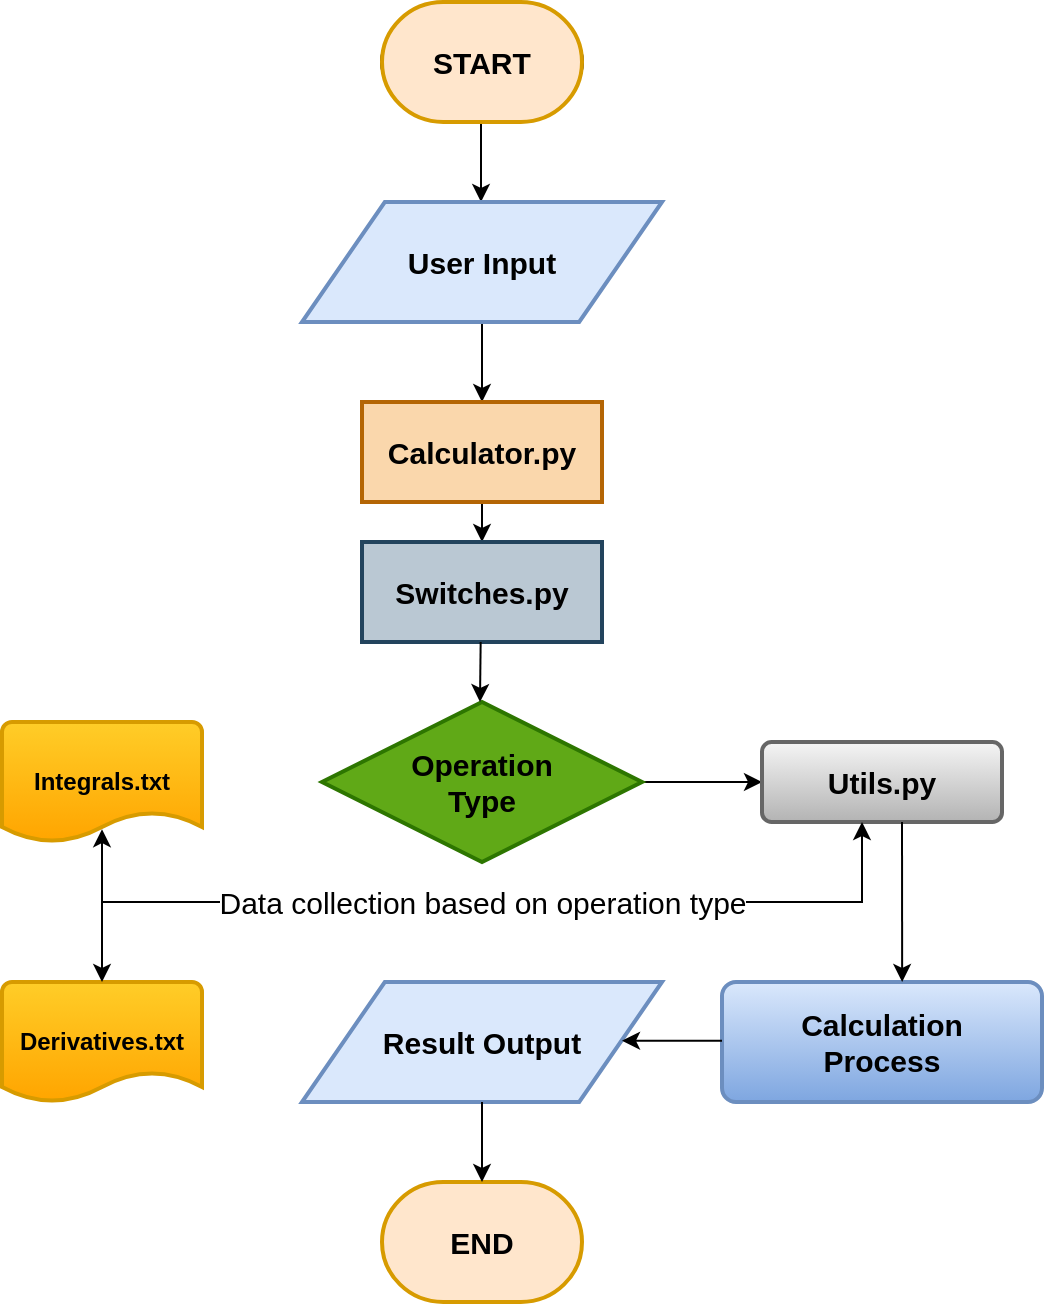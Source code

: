 <mxfile version="28.1.2">
  <diagram name="Page-1" id="4OSnemcIkyKNxGIR9qEr">
    <mxGraphModel dx="1155" dy="773" grid="1" gridSize="10" guides="1" tooltips="1" connect="1" arrows="1" fold="1" page="1" pageScale="1" pageWidth="1100" pageHeight="850" math="0" shadow="0">
      <root>
        <mxCell id="0" />
        <mxCell id="1" parent="0" />
        <mxCell id="BMpT98P122_ArVM2P9le-6" value="START" style="strokeWidth=2;html=1;shape=mxgraph.flowchart.start_1;whiteSpace=wrap;" vertex="1" parent="1">
          <mxGeometry x="410" y="50" width="100" height="60" as="geometry" />
        </mxCell>
        <mxCell id="BMpT98P122_ArVM2P9le-7" value="" style="endArrow=classic;html=1;rounded=0;fontColor=#000000;labelBackgroundColor=#FFFFFF;" edge="1" parent="1">
          <mxGeometry width="50" height="50" relative="1" as="geometry">
            <mxPoint x="459.5" y="110" as="sourcePoint" />
            <mxPoint x="459.5" y="150" as="targetPoint" />
          </mxGeometry>
        </mxCell>
        <mxCell id="BMpT98P122_ArVM2P9le-14" value="" style="edgeStyle=orthogonalEdgeStyle;rounded=0;orthogonalLoop=1;jettySize=auto;html=1;fontColor=#000000;" edge="1" parent="1" source="BMpT98P122_ArVM2P9le-8" target="BMpT98P122_ArVM2P9le-13">
          <mxGeometry relative="1" as="geometry" />
        </mxCell>
        <mxCell id="BMpT98P122_ArVM2P9le-8" value="User Input" style="shape=parallelogram;html=1;strokeWidth=2;perimeter=parallelogramPerimeter;whiteSpace=wrap;rounded=1;arcSize=0;size=0.23;fontStyle=1;fontSize=15;fillColor=#dae8fc;strokeColor=#6c8ebf;fontColor=#000000;" vertex="1" parent="1">
          <mxGeometry x="370" y="150" width="180" height="60" as="geometry" />
        </mxCell>
        <mxCell id="BMpT98P122_ArVM2P9le-16" value="" style="edgeStyle=orthogonalEdgeStyle;rounded=0;orthogonalLoop=1;jettySize=auto;html=1;fontColor=#000000;" edge="1" parent="1" source="BMpT98P122_ArVM2P9le-13" target="BMpT98P122_ArVM2P9le-15">
          <mxGeometry relative="1" as="geometry" />
        </mxCell>
        <mxCell id="BMpT98P122_ArVM2P9le-13" value="Calculator.py" style="whiteSpace=wrap;html=1;strokeWidth=2;rounded=1;arcSize=0;fontStyle=1;fontSize=15;fillColor=#fad7ac;strokeColor=#b46504;fontColor=#000000;" vertex="1" parent="1">
          <mxGeometry x="400" y="250" width="120" height="50" as="geometry" />
        </mxCell>
        <mxCell id="BMpT98P122_ArVM2P9le-15" value="Switches.py" style="whiteSpace=wrap;html=1;strokeWidth=2;rounded=1;arcSize=0;fontStyle=1;fontSize=15;fillColor=#bac8d3;strokeColor=#23445d;fontColor=#000000;" vertex="1" parent="1">
          <mxGeometry x="400" y="320" width="120" height="50" as="geometry" />
        </mxCell>
        <mxCell id="BMpT98P122_ArVM2P9le-20" value="" style="edgeStyle=orthogonalEdgeStyle;rounded=0;orthogonalLoop=1;jettySize=auto;html=1;fontColor=#000000;" edge="1" parent="1" source="BMpT98P122_ArVM2P9le-17" target="BMpT98P122_ArVM2P9le-19">
          <mxGeometry relative="1" as="geometry" />
        </mxCell>
        <mxCell id="BMpT98P122_ArVM2P9le-17" value="Operation&lt;div&gt;Type&lt;/div&gt;" style="rhombus;whiteSpace=wrap;html=1;strokeWidth=2;rounded=1;arcSize=0;fontStyle=1;fontSize=15;fillColor=#60a917;fontColor=#000000;strokeColor=#2D7600;" vertex="1" parent="1">
          <mxGeometry x="380" y="400" width="160" height="80" as="geometry" />
        </mxCell>
        <mxCell id="BMpT98P122_ArVM2P9le-19" value="Utils.py" style="whiteSpace=wrap;html=1;strokeWidth=2;rounded=1;arcSize=12;fontStyle=1;fontSize=15;fillColor=#f5f5f5;gradientColor=#b3b3b3;strokeColor=#666666;fontColor=#000000;" vertex="1" parent="1">
          <mxGeometry x="600" y="420" width="120" height="40" as="geometry" />
        </mxCell>
        <mxCell id="BMpT98P122_ArVM2P9le-31" value="START" style="strokeWidth=2;html=1;shape=mxgraph.flowchart.terminator;whiteSpace=wrap;fillStyle=solid;fontStyle=1;fontSize=15;fillColor=#ffe6cc;strokeColor=#d79b00;fontColor=#000000;" vertex="1" parent="1">
          <mxGeometry x="410" y="50" width="100" height="60" as="geometry" />
        </mxCell>
        <mxCell id="BMpT98P122_ArVM2P9le-32" value="END" style="strokeWidth=2;html=1;shape=mxgraph.flowchart.terminator;whiteSpace=wrap;fontStyle=1;fontSize=15;fillColor=#ffe6cc;strokeColor=#d79b00;fontColor=#000000;" vertex="1" parent="1">
          <mxGeometry x="410" y="640" width="100" height="60" as="geometry" />
        </mxCell>
        <mxCell id="BMpT98P122_ArVM2P9le-34" value="Integrals.txt" style="strokeWidth=2;html=1;shape=mxgraph.flowchart.document2;whiteSpace=wrap;size=0.25;fontStyle=1;fontSize=12;fillColor=#ffcd28;strokeColor=#d79b00;gradientColor=#ffa500;fontColor=#000000;" vertex="1" parent="1">
          <mxGeometry x="220" y="410" width="100" height="60" as="geometry" />
        </mxCell>
        <mxCell id="BMpT98P122_ArVM2P9le-35" value="Derivatives.txt" style="strokeWidth=2;html=1;shape=mxgraph.flowchart.document2;whiteSpace=wrap;size=0.25;fontStyle=1;fontSize=12;fillColor=#ffcd28;gradientColor=#ffa500;strokeColor=#d79b00;fontColor=#000000;" vertex="1" parent="1">
          <mxGeometry x="220" y="540" width="100" height="60" as="geometry" />
        </mxCell>
        <mxCell id="BMpT98P122_ArVM2P9le-43" value="Calculation&lt;div&gt;Process&lt;/div&gt;" style="rounded=1;whiteSpace=wrap;html=1;absoluteArcSize=1;arcSize=14;strokeWidth=2;fillColor=#dae8fc;strokeColor=#6c8ebf;gradientColor=#7ea6e0;fontColor=#000000;fontSize=15;fontStyle=1" vertex="1" parent="1">
          <mxGeometry x="580" y="540" width="160" height="60" as="geometry" />
        </mxCell>
        <mxCell id="BMpT98P122_ArVM2P9le-44" value="Result Output" style="shape=parallelogram;html=1;strokeWidth=2;perimeter=parallelogramPerimeter;whiteSpace=wrap;rounded=1;arcSize=0;size=0.23;fontStyle=1;fontSize=15;fillColor=#dae8fc;strokeColor=#6c8ebf;fontColor=#000000;" vertex="1" parent="1">
          <mxGeometry x="370" y="540" width="180" height="60" as="geometry" />
        </mxCell>
        <mxCell id="BMpT98P122_ArVM2P9le-49" value="" style="endArrow=classic;html=1;rounded=0;" edge="1" parent="1">
          <mxGeometry width="50" height="50" relative="1" as="geometry">
            <mxPoint x="459.33" y="370" as="sourcePoint" />
            <mxPoint x="459" y="400" as="targetPoint" />
          </mxGeometry>
        </mxCell>
        <mxCell id="BMpT98P122_ArVM2P9le-59" value="" style="endArrow=classic;startArrow=classic;html=1;rounded=0;exitX=0.5;exitY=0;exitDx=0;exitDy=0;exitPerimeter=0;entryX=0.5;entryY=0.893;entryDx=0;entryDy=0;entryPerimeter=0;" edge="1" parent="1" source="BMpT98P122_ArVM2P9le-35" target="BMpT98P122_ArVM2P9le-34">
          <mxGeometry width="50" height="50" relative="1" as="geometry">
            <mxPoint x="269.33" y="530" as="sourcePoint" />
            <mxPoint x="270" y="480" as="targetPoint" />
          </mxGeometry>
        </mxCell>
        <mxCell id="BMpT98P122_ArVM2P9le-62" value="" style="endArrow=classic;html=1;rounded=0;exitX=0.5;exitY=1;exitDx=0;exitDy=0;exitPerimeter=0;entryX=0.5;entryY=0;entryDx=0;entryDy=0;entryPerimeter=0;" edge="1" parent="1" source="BMpT98P122_ArVM2P9le-44" target="BMpT98P122_ArVM2P9le-32">
          <mxGeometry width="50" height="50" relative="1" as="geometry">
            <mxPoint x="459" y="610" as="sourcePoint" />
            <mxPoint x="459.38" y="640" as="targetPoint" />
          </mxGeometry>
        </mxCell>
        <mxCell id="BMpT98P122_ArVM2P9le-65" value="" style="endArrow=classic;html=1;rounded=0;entryX=0.563;entryY=0;entryDx=0;entryDy=0;entryPerimeter=0;" edge="1" parent="1" target="BMpT98P122_ArVM2P9le-43">
          <mxGeometry width="50" height="50" relative="1" as="geometry">
            <mxPoint x="670" y="460" as="sourcePoint" />
            <mxPoint x="670" y="520" as="targetPoint" />
          </mxGeometry>
        </mxCell>
        <mxCell id="BMpT98P122_ArVM2P9le-66" value="" style="endArrow=classic;html=1;rounded=0;" edge="1" parent="1">
          <mxGeometry relative="1" as="geometry">
            <mxPoint x="270" y="500" as="sourcePoint" />
            <mxPoint x="650" y="460" as="targetPoint" />
            <Array as="points">
              <mxPoint x="650" y="500" />
            </Array>
          </mxGeometry>
        </mxCell>
        <mxCell id="BMpT98P122_ArVM2P9le-67" value="Data collection based on operation type" style="edgeLabel;resizable=0;html=1;;align=center;verticalAlign=middle;fontSize=15;" connectable="0" vertex="1" parent="BMpT98P122_ArVM2P9le-66">
          <mxGeometry relative="1" as="geometry">
            <mxPoint x="-20" as="offset" />
          </mxGeometry>
        </mxCell>
        <mxCell id="BMpT98P122_ArVM2P9le-68" value="" style="endArrow=classic;html=1;rounded=0;" edge="1" parent="1">
          <mxGeometry width="50" height="50" relative="1" as="geometry">
            <mxPoint x="580" y="569.38" as="sourcePoint" />
            <mxPoint x="530" y="569.38" as="targetPoint" />
          </mxGeometry>
        </mxCell>
      </root>
    </mxGraphModel>
  </diagram>
</mxfile>

